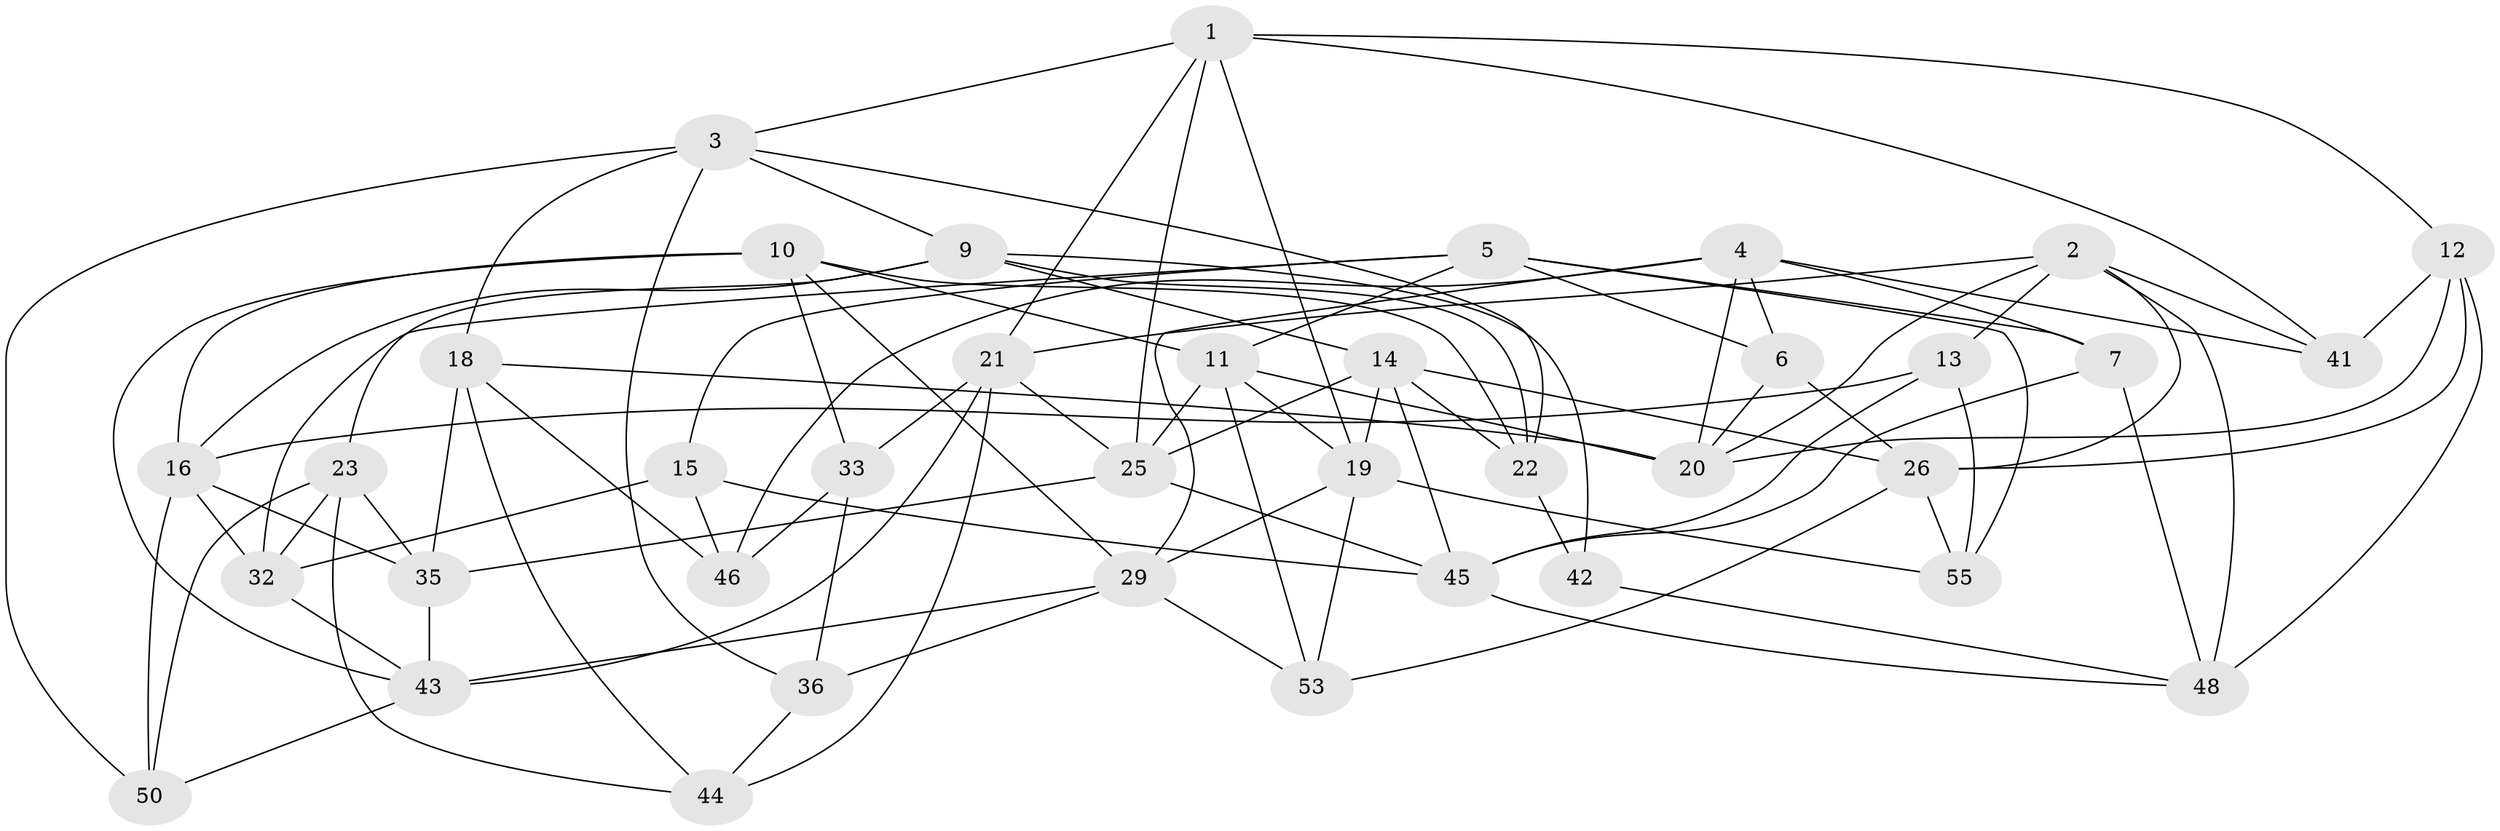 // original degree distribution, {4: 1.0}
// Generated by graph-tools (version 1.1) at 2025/11/02/27/25 16:11:47]
// undirected, 38 vertices, 97 edges
graph export_dot {
graph [start="1"]
  node [color=gray90,style=filled];
  1 [super="+8"];
  2 [super="+61"];
  3 [super="+47"];
  4 [super="+57"];
  5 [super="+40"];
  6;
  7;
  9 [super="+34"];
  10 [super="+60"];
  11 [super="+51"];
  12 [super="+38"];
  13;
  14 [super="+31"];
  15;
  16 [super="+17"];
  18 [super="+30"];
  19 [super="+24"];
  20 [super="+39"];
  21 [super="+56"];
  22 [super="+28"];
  23 [super="+27"];
  25 [super="+37"];
  26 [super="+58"];
  29 [super="+62"];
  32 [super="+63"];
  33;
  35 [super="+49"];
  36;
  41;
  42;
  43 [super="+59"];
  44;
  45 [super="+54"];
  46;
  48 [super="+52"];
  50;
  53;
  55;
  1 -- 12;
  1 -- 25;
  1 -- 21;
  1 -- 41;
  1 -- 3;
  1 -- 19;
  2 -- 41;
  2 -- 13;
  2 -- 21;
  2 -- 48;
  2 -- 26;
  2 -- 20;
  3 -- 50;
  3 -- 36;
  3 -- 22;
  3 -- 9;
  3 -- 18;
  4 -- 41;
  4 -- 7;
  4 -- 29;
  4 -- 6;
  4 -- 46;
  4 -- 20;
  5 -- 7;
  5 -- 15;
  5 -- 32;
  5 -- 11;
  5 -- 6;
  5 -- 55;
  6 -- 26;
  6 -- 20;
  7 -- 45;
  7 -- 48;
  9 -- 14;
  9 -- 23;
  9 -- 16;
  9 -- 42;
  9 -- 22;
  10 -- 16;
  10 -- 22;
  10 -- 33;
  10 -- 11;
  10 -- 29;
  10 -- 43;
  11 -- 19;
  11 -- 53;
  11 -- 20;
  11 -- 25;
  12 -- 41;
  12 -- 48 [weight=2];
  12 -- 26;
  12 -- 20;
  13 -- 45;
  13 -- 55;
  13 -- 16;
  14 -- 22;
  14 -- 26;
  14 -- 19;
  14 -- 45;
  14 -- 25;
  15 -- 32;
  15 -- 46;
  15 -- 45;
  16 -- 32;
  16 -- 50;
  16 -- 35;
  18 -- 44;
  18 -- 20;
  18 -- 46;
  18 -- 35 [weight=2];
  19 -- 29;
  19 -- 53;
  19 -- 55;
  21 -- 33;
  21 -- 44;
  21 -- 43;
  21 -- 25;
  22 -- 42 [weight=2];
  23 -- 35;
  23 -- 50;
  23 -- 32 [weight=2];
  23 -- 44;
  25 -- 45;
  25 -- 35;
  26 -- 53;
  26 -- 55;
  29 -- 43;
  29 -- 36;
  29 -- 53;
  32 -- 43;
  33 -- 46;
  33 -- 36;
  35 -- 43;
  36 -- 44;
  42 -- 48;
  43 -- 50;
  45 -- 48;
}
